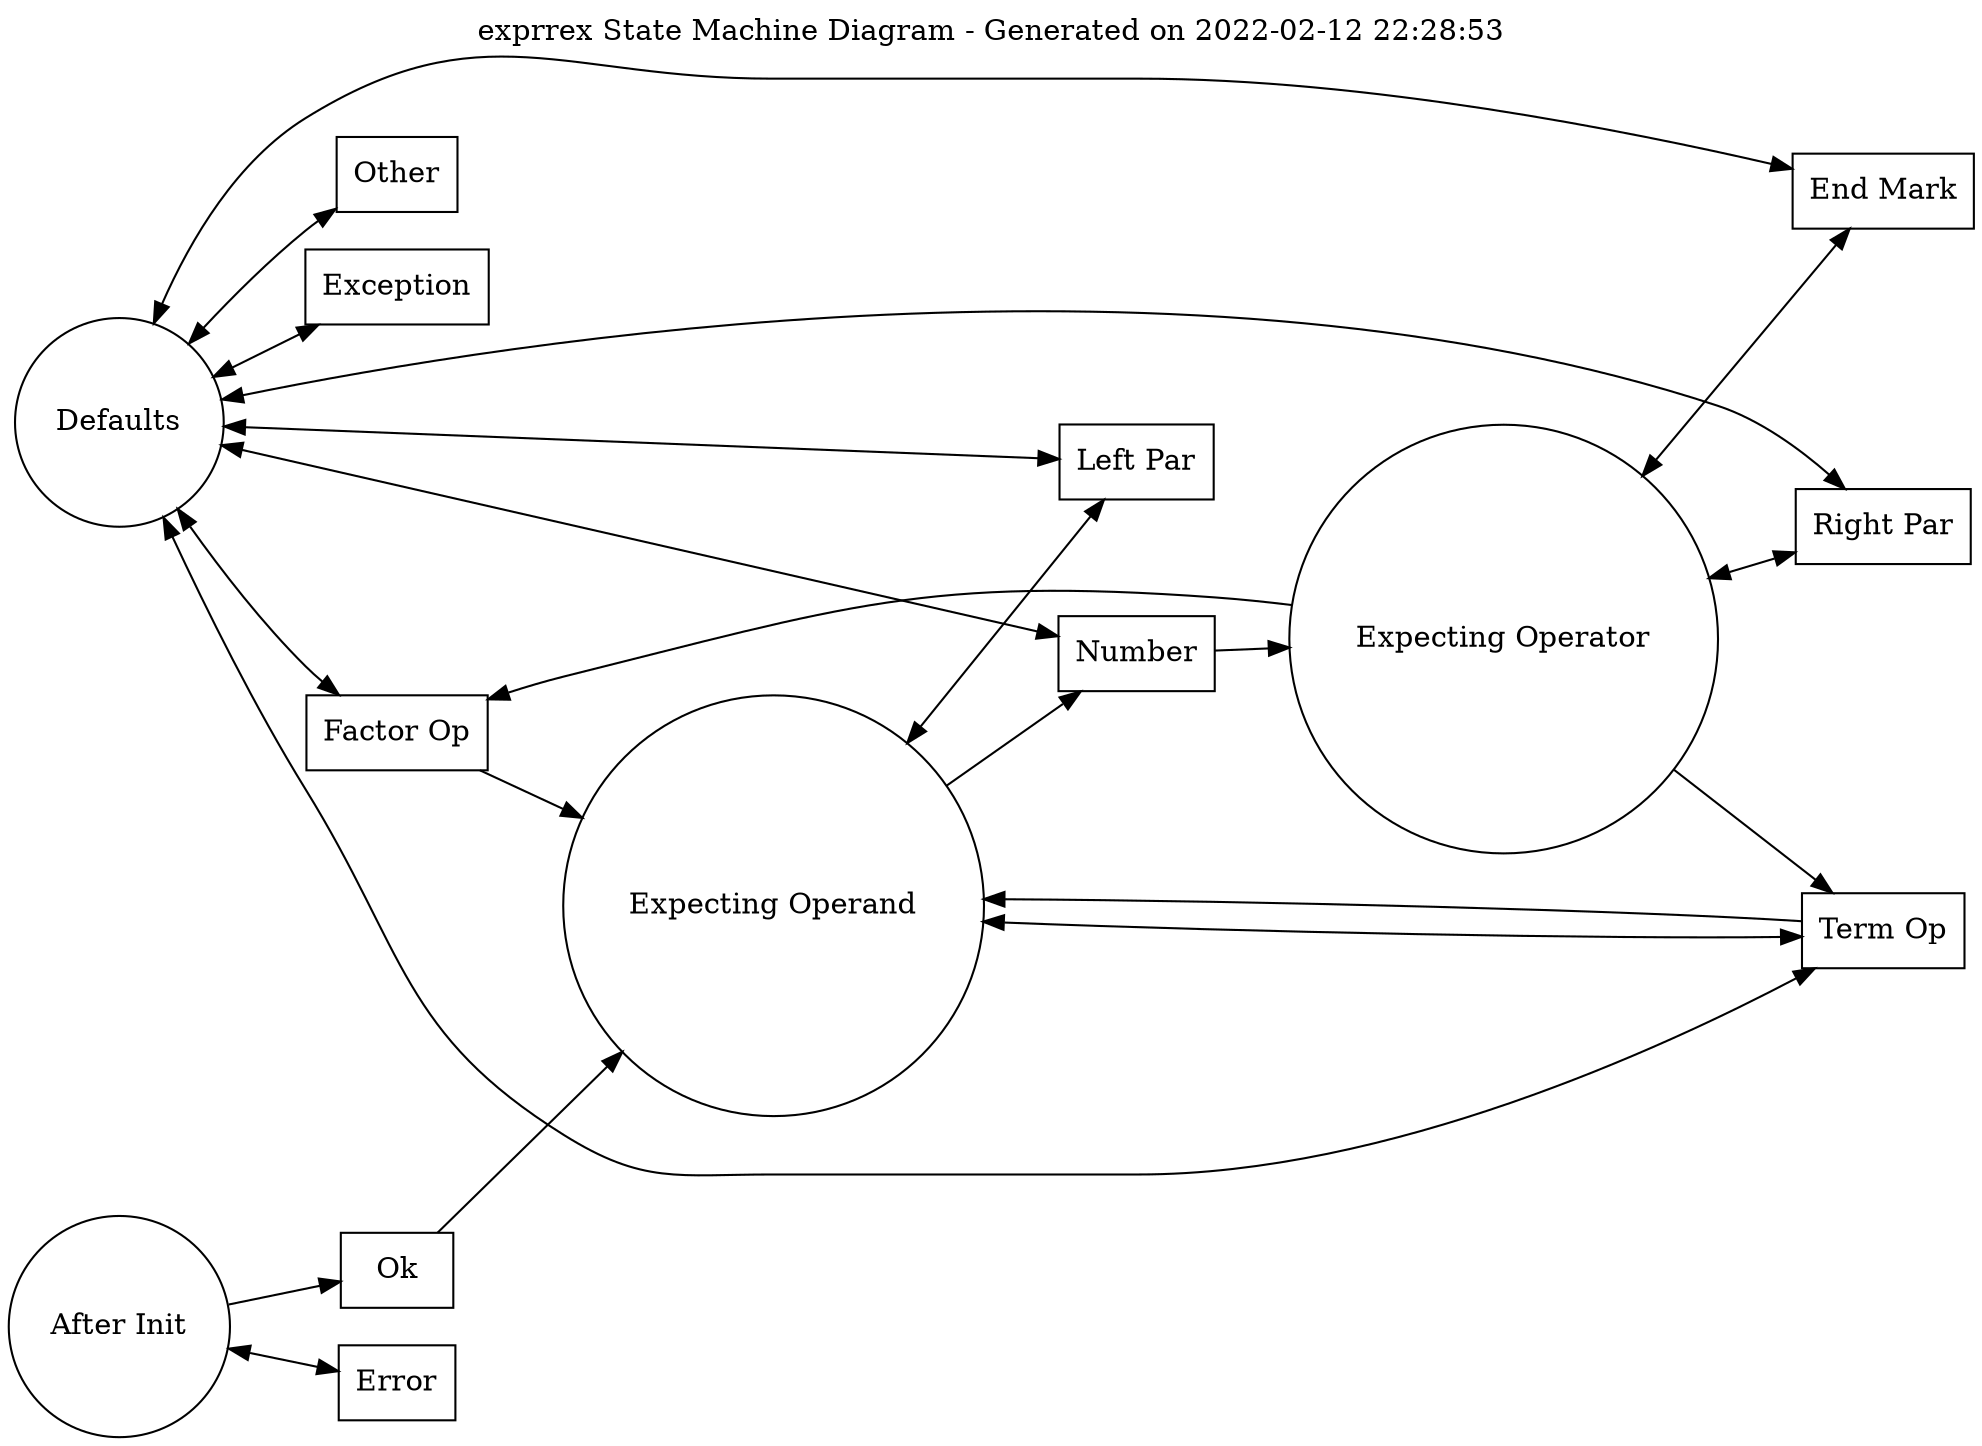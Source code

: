 digraph finite_state_machine {
rankdir=LR;
graph [ dpi = 500 ];
size="24,24";
node [shape = circle, label="Defaults"] "Defaults_State";
node [shape = circle, label="After Init"] "After Init_State";
node [shape = circle, label="Expecting Operand"] "Expecting Operand_State";
node [shape = circle, label="Expecting Operator"] "Expecting Operator_State";
node [shape = box, label="Ok"] "Ok_Event";
node [shape = box, label="Exception"] "Exception_Event";
node [shape = box, label="Error"] "Error_Event";
node [shape = box, label="End Mark"] "End Mark_Event";
node [shape = box, label="Right Par"] "Right Par_Event";
node [shape = box, label="Factor Op"] "Factor Op_Event";
node [shape = box, label="Left Par"] "Left Par_Event";
node [shape = box, label="Term Op"] "Term Op_Event";
node [shape = box, label="Other"] "Other_Event";
node [shape = box, label="Number"] "Number_Event";
edge [dir="forward"] "After Init_State" -> "Ok_Event";
edge [dir="forward"] "Ok_Event" -> "Expecting Operand_State";
edge [dir="both"] "After Init_State" -> "Error_Event";
edge [dir="both"] "Expecting Operand_State" -> "Term Op_Event";
edge [dir="forward"] "Expecting Operand_State" -> "Number_Event";
edge [dir="forward"] "Number_Event" -> "Expecting Operator_State";
edge [dir="both"] "Expecting Operand_State" -> "Left Par_Event";
edge [dir="forward"] "Expecting Operator_State" -> "Term Op_Event";
edge [dir="forward"] "Term Op_Event" -> "Expecting Operand_State";
edge [dir="forward"] "Expecting Operator_State" -> "Factor Op_Event";
edge [dir="forward"] "Factor Op_Event" -> "Expecting Operand_State";
edge [dir="both"] "Expecting Operator_State" -> "End Mark_Event";
edge [dir="both"] "Expecting Operator_State" -> "Right Par_Event";
edge [dir="both"] "Defaults_State" -> "Number_Event";
edge [dir="both"] "Defaults_State" -> "Term Op_Event";
edge [dir="both"] "Defaults_State" -> "Factor Op_Event";
edge [dir="both"] "Defaults_State" -> "End Mark_Event";
edge [dir="both"] "Defaults_State" -> "Exception_Event";
edge [dir="both"] "Defaults_State" -> "Other_Event";
edge [dir="both"] "Defaults_State" -> "Left Par_Event";
edge [dir="both"] "Defaults_State" -> "Right Par_Event";
labelloc="t";
label="exprrex State Machine Diagram - Generated on 2022-02-12 22:28:53";
}
